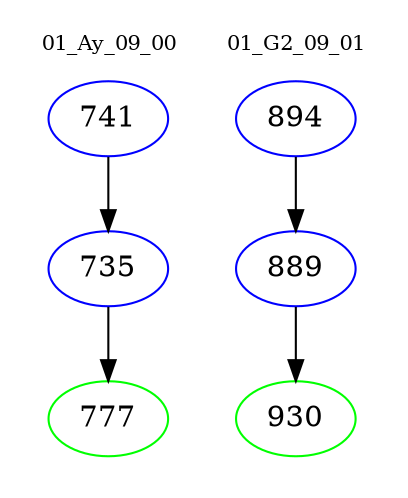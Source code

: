digraph{
subgraph cluster_0 {
color = white
label = "01_Ay_09_00";
fontsize=10;
T0_741 [label="741", color="blue"]
T0_741 -> T0_735 [color="black"]
T0_735 [label="735", color="blue"]
T0_735 -> T0_777 [color="black"]
T0_777 [label="777", color="green"]
}
subgraph cluster_1 {
color = white
label = "01_G2_09_01";
fontsize=10;
T1_894 [label="894", color="blue"]
T1_894 -> T1_889 [color="black"]
T1_889 [label="889", color="blue"]
T1_889 -> T1_930 [color="black"]
T1_930 [label="930", color="green"]
}
}
